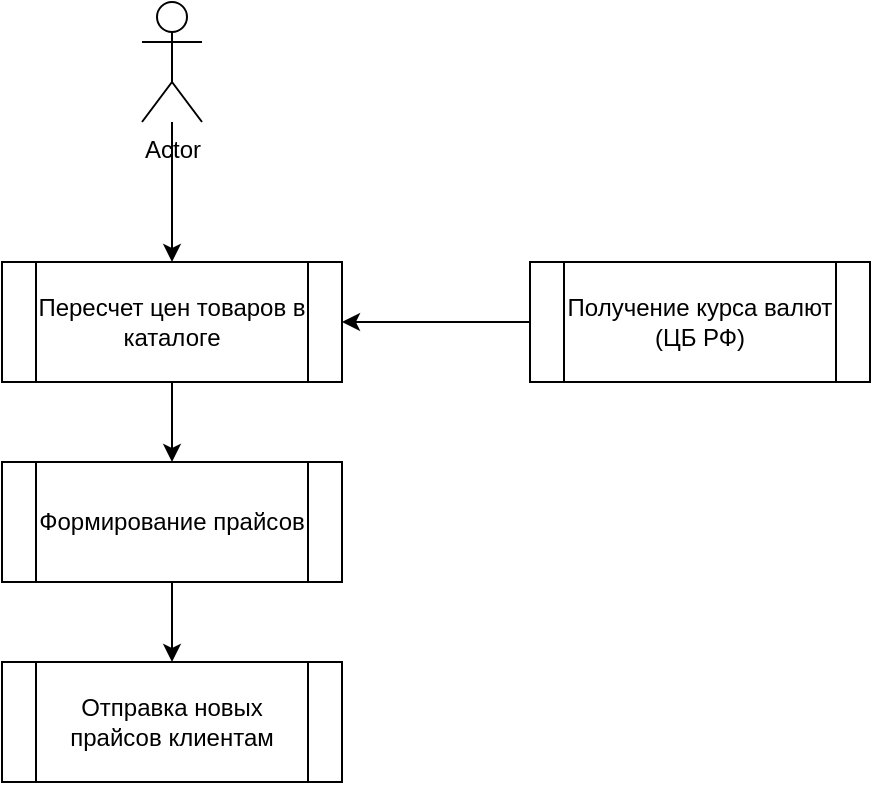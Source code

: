 <mxfile version="13.7.3" type="device"><diagram id="EvVEb_Wt2hArwKudmVjP" name="Page-1"><mxGraphModel dx="1185" dy="663" grid="1" gridSize="10" guides="1" tooltips="1" connect="1" arrows="1" fold="1" page="1" pageScale="1" pageWidth="827" pageHeight="1169" math="0" shadow="0"><root><mxCell id="0"/><mxCell id="1" parent="0"/><mxCell id="sZpBIdD3LkT4y0-iMcG9-3" value="" style="edgeStyle=orthogonalEdgeStyle;rounded=0;orthogonalLoop=1;jettySize=auto;html=1;" edge="1" parent="1" source="sZpBIdD3LkT4y0-iMcG9-1" target="sZpBIdD3LkT4y0-iMcG9-2"><mxGeometry relative="1" as="geometry"/></mxCell><mxCell id="sZpBIdD3LkT4y0-iMcG9-1" value="Actor" style="shape=umlActor;verticalLabelPosition=bottom;verticalAlign=top;html=1;outlineConnect=0;sketch=0;" vertex="1" parent="1"><mxGeometry x="220" y="140" width="30" height="60" as="geometry"/></mxCell><mxCell id="sZpBIdD3LkT4y0-iMcG9-6" value="" style="edgeStyle=orthogonalEdgeStyle;rounded=0;orthogonalLoop=1;jettySize=auto;html=1;" edge="1" parent="1" source="sZpBIdD3LkT4y0-iMcG9-2" target="sZpBIdD3LkT4y0-iMcG9-5"><mxGeometry relative="1" as="geometry"/></mxCell><mxCell id="sZpBIdD3LkT4y0-iMcG9-2" value="Пересчет цен товаров в каталоге" style="shape=process;whiteSpace=wrap;html=1;backgroundOutline=1;verticalAlign=middle;align=center;" vertex="1" parent="1"><mxGeometry x="150" y="270" width="170" height="60" as="geometry"/></mxCell><mxCell id="sZpBIdD3LkT4y0-iMcG9-8" value="" style="edgeStyle=orthogonalEdgeStyle;rounded=0;orthogonalLoop=1;jettySize=auto;html=1;" edge="1" parent="1" source="sZpBIdD3LkT4y0-iMcG9-5" target="sZpBIdD3LkT4y0-iMcG9-7"><mxGeometry relative="1" as="geometry"/></mxCell><mxCell id="sZpBIdD3LkT4y0-iMcG9-5" value="Формирование прайсов" style="shape=process;whiteSpace=wrap;html=1;backgroundOutline=1;verticalAlign=middle;align=center;" vertex="1" parent="1"><mxGeometry x="150" y="370" width="170" height="60" as="geometry"/></mxCell><mxCell id="sZpBIdD3LkT4y0-iMcG9-7" value="Отправка новых прайсов клиентам" style="shape=process;whiteSpace=wrap;html=1;backgroundOutline=1;verticalAlign=middle;align=center;" vertex="1" parent="1"><mxGeometry x="150" y="470" width="170" height="60" as="geometry"/></mxCell><mxCell id="sZpBIdD3LkT4y0-iMcG9-11" style="edgeStyle=orthogonalEdgeStyle;rounded=0;orthogonalLoop=1;jettySize=auto;html=1;exitX=0;exitY=0.5;exitDx=0;exitDy=0;entryX=1;entryY=0.5;entryDx=0;entryDy=0;" edge="1" parent="1" source="sZpBIdD3LkT4y0-iMcG9-10" target="sZpBIdD3LkT4y0-iMcG9-2"><mxGeometry relative="1" as="geometry"/></mxCell><mxCell id="sZpBIdD3LkT4y0-iMcG9-10" value="Получение курса валют (ЦБ РФ)" style="shape=process;whiteSpace=wrap;html=1;backgroundOutline=1;verticalAlign=middle;align=center;" vertex="1" parent="1"><mxGeometry x="414" y="270" width="170" height="60" as="geometry"/></mxCell></root></mxGraphModel></diagram></mxfile>